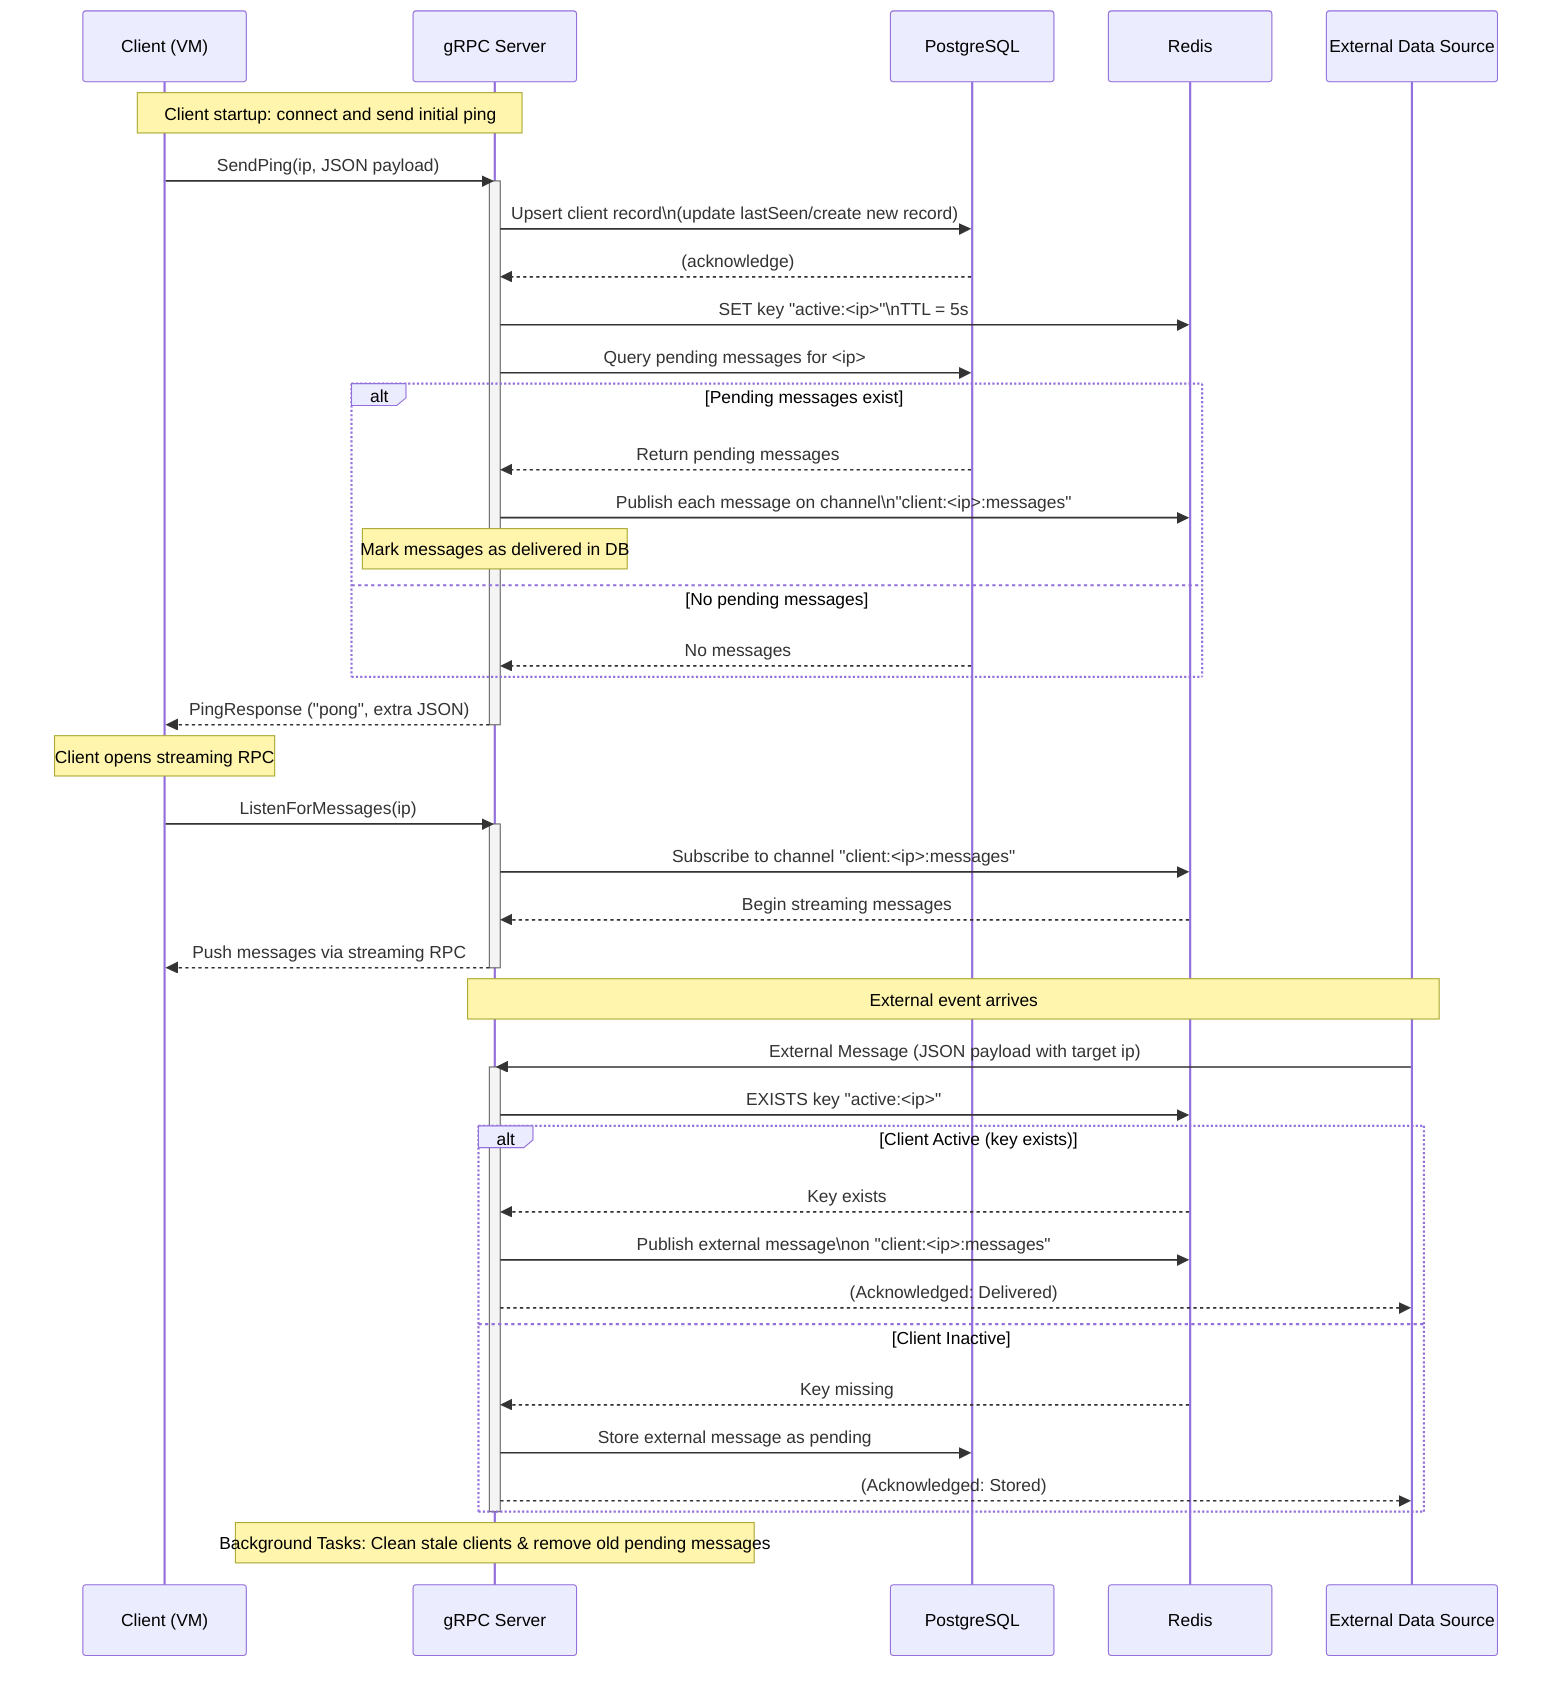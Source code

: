 sequenceDiagram
    participant C as Client (VM)
    participant S as gRPC Server
    participant DB as PostgreSQL
    participant R as Redis
    participant E as External Data Source

    Note over C,S: Client startup: connect and send initial ping
    C->>S: SendPing(ip, JSON payload)
    activate S
    S->>DB: Upsert client record\n(update lastSeen/create new record)
    DB-->>S: (acknowledge)
    S->>R: SET key "active:<ip>"\nTTL = 5s
    S->>DB: Query pending messages for <ip>
    alt Pending messages exist
        DB-->>S: Return pending messages
        S->>R: Publish each message on channel\n"client:<ip>:messages"
        Note over S: Mark messages as delivered in DB
    else No pending messages
        DB-->>S: No messages
    end
    S-->>C: PingResponse ("pong", extra JSON)
    deactivate S

    Note over C: Client opens streaming RPC
    C->>S: ListenForMessages(ip)
    activate S
    S->>R: Subscribe to channel "client:<ip>:messages"
    R-->>S: Begin streaming messages
    S-->>C: Push messages via streaming RPC
    deactivate S

    Note over E,S: External event arrives
    E->>S: External Message (JSON payload with target ip)
    activate S
    S->>R: EXISTS key "active:<ip>"
    alt Client Active (key exists)
        R-->>S: Key exists
        S->>R: Publish external message\non "client:<ip>:messages"
        S-->>E: (Acknowledged: Delivered)
    else Client Inactive
        R-->>S: Key missing
        S->>DB: Store external message as pending
        S-->>E: (Acknowledged: Stored)
    end
    deactivate S

    Note over S: Background Tasks: Clean stale clients & remove old pending messages